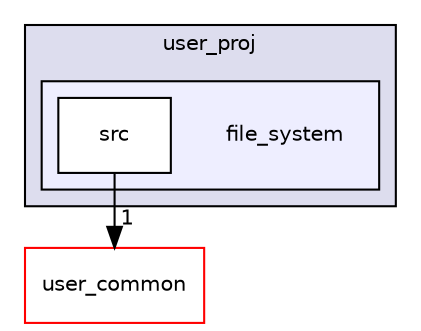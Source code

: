 digraph "user_proj/file_system" {
  compound=true
  node [ fontsize="10", fontname="Helvetica"];
  edge [ labelfontsize="10", labelfontname="Helvetica"];
  subgraph clusterdir_917e382b2acb853f1ccc58b2793ae86b {
    graph [ bgcolor="#ddddee", pencolor="black", label="user_proj" fontname="Helvetica", fontsize="10", URL="dir_917e382b2acb853f1ccc58b2793ae86b.html"]
  subgraph clusterdir_b9dd19cd82c56d7fb5b43583ac9410a5 {
    graph [ bgcolor="#eeeeff", pencolor="black", label="" URL="dir_b9dd19cd82c56d7fb5b43583ac9410a5.html"];
    dir_b9dd19cd82c56d7fb5b43583ac9410a5 [shape=plaintext label="file_system"];
    dir_a231ebf3b6bc37c6b85003747a0a9fc8 [shape=box label="src" color="black" fillcolor="white" style="filled" URL="dir_a231ebf3b6bc37c6b85003747a0a9fc8.html"];
  }
  }
  dir_3a5750680ef3b28b662cb739d8664c22 [shape=box label="user_common" fillcolor="white" style="filled" color="red" URL="dir_3a5750680ef3b28b662cb739d8664c22.html"];
  dir_a231ebf3b6bc37c6b85003747a0a9fc8->dir_3a5750680ef3b28b662cb739d8664c22 [headlabel="1", labeldistance=1.5 headhref="dir_000010_000003.html"];
}
